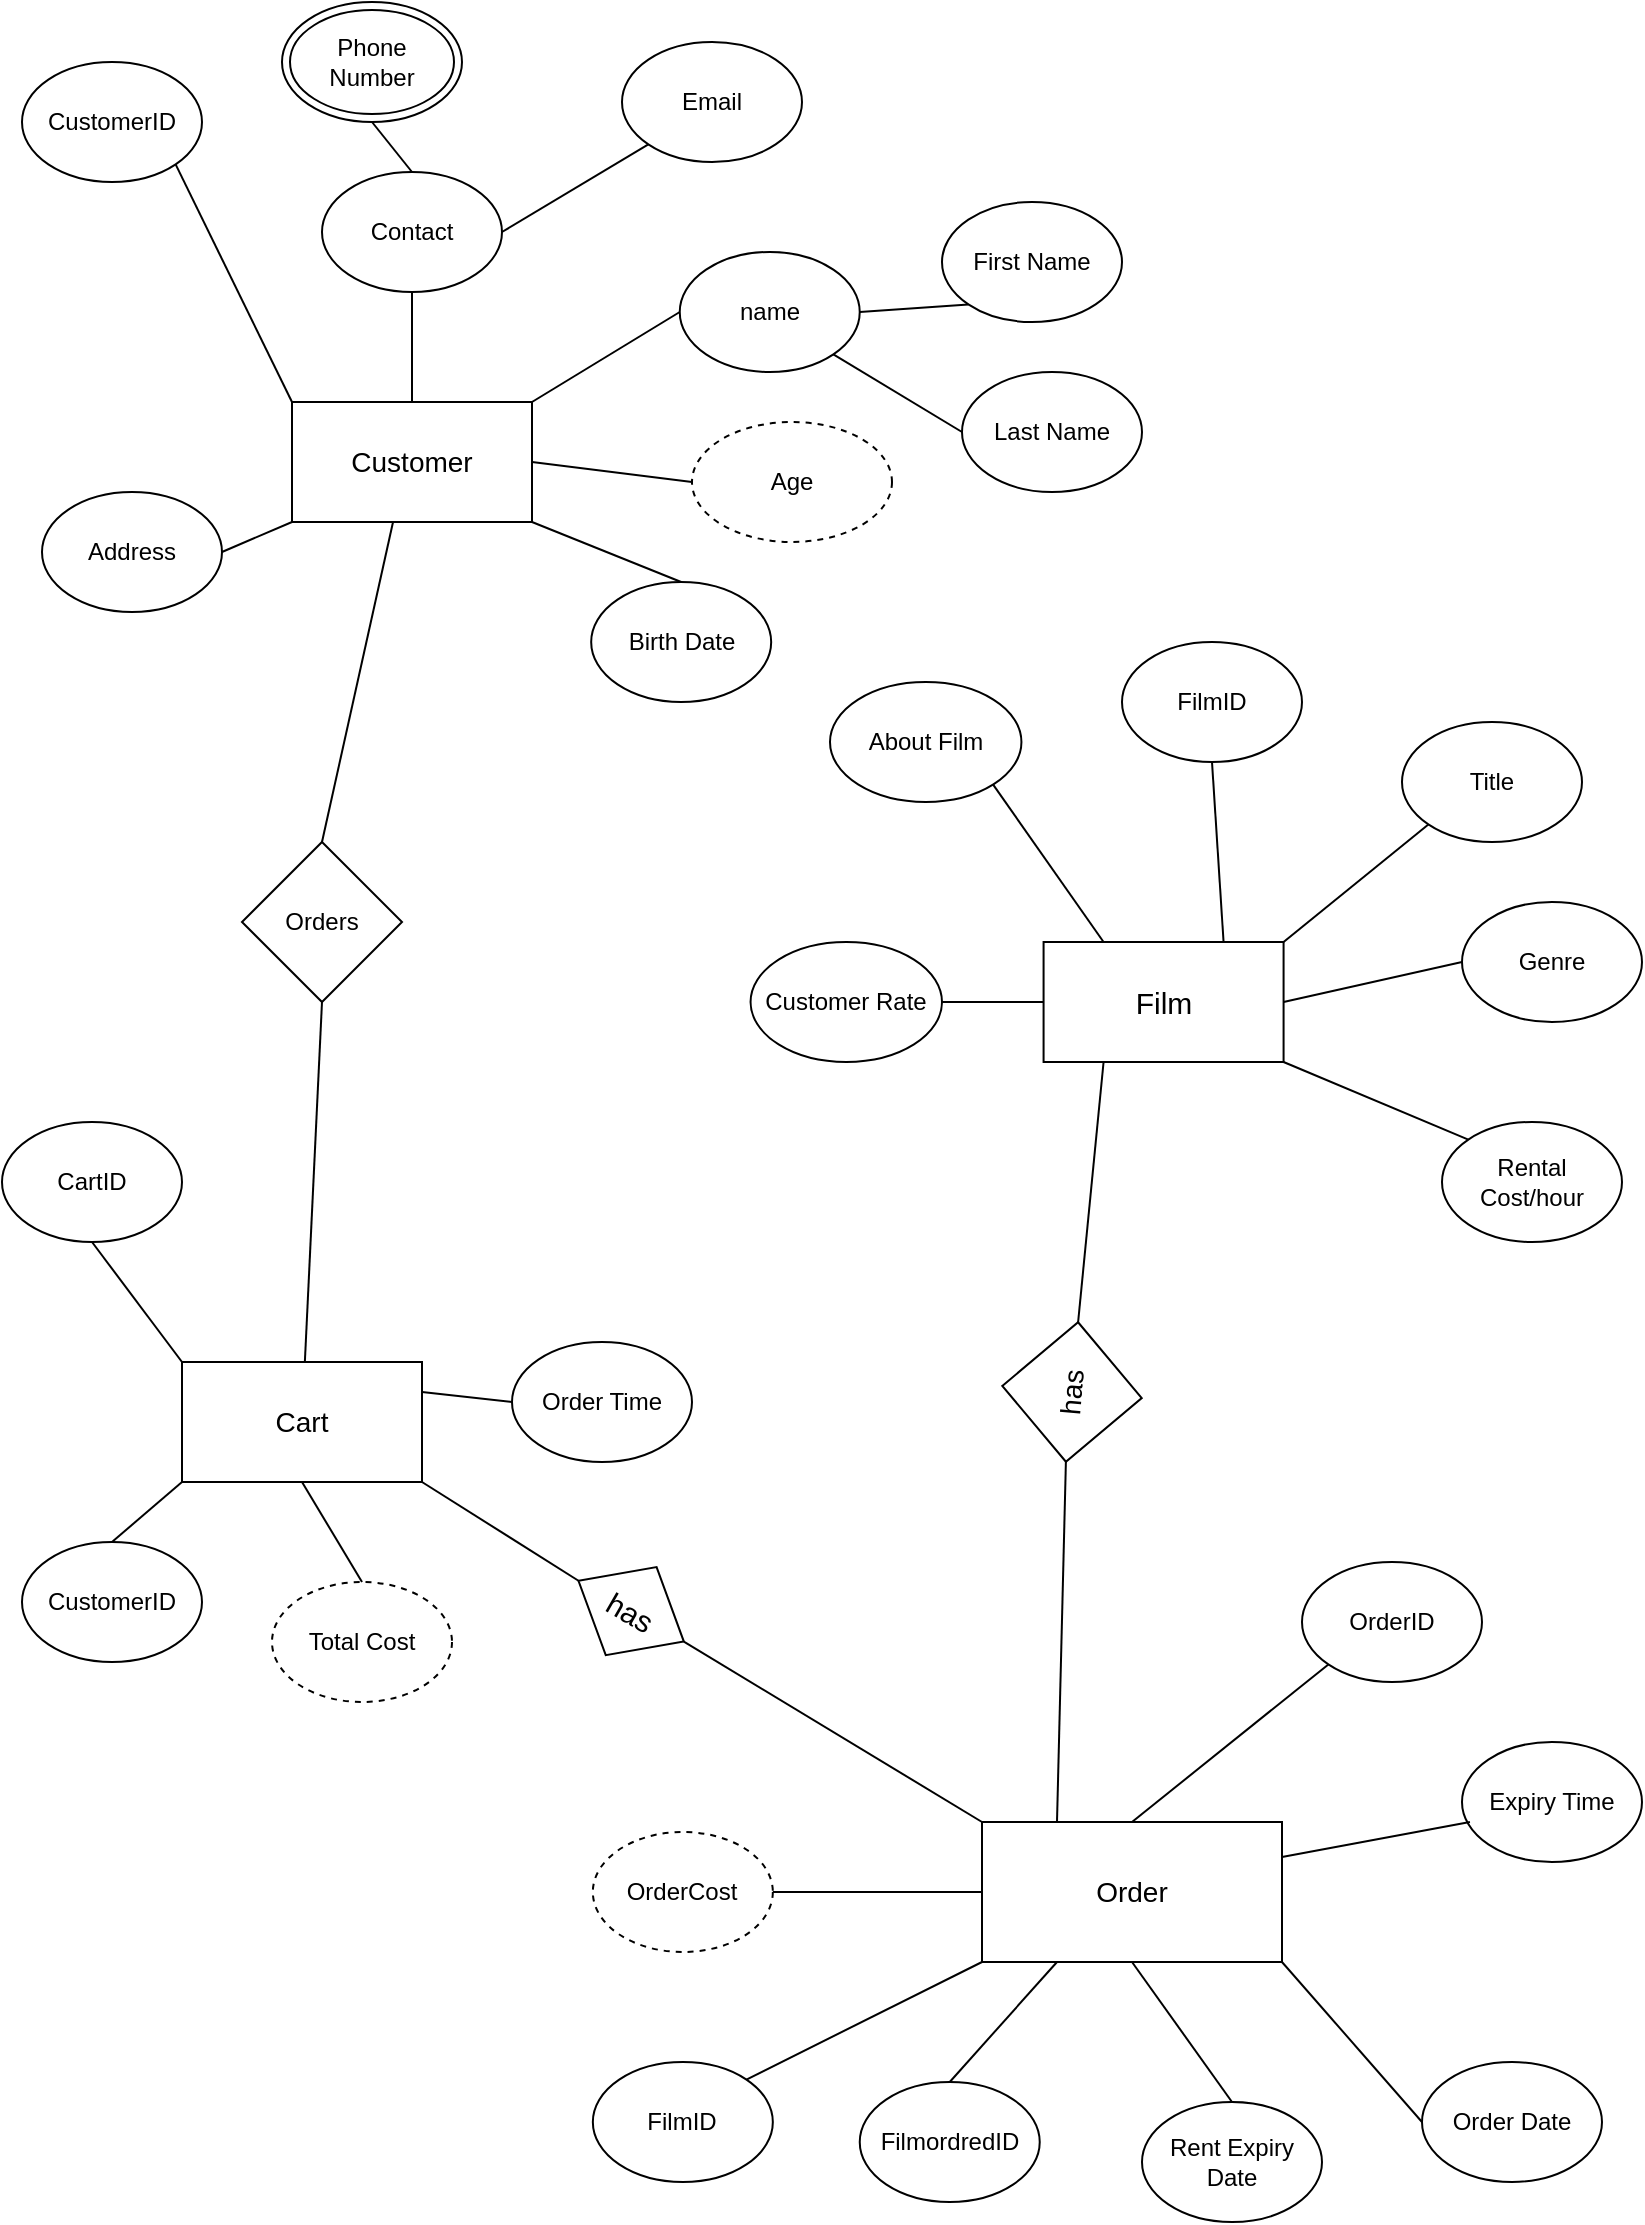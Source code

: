 <mxfile version="24.2.8" type="github">
  <diagram name="Page-1" id="vGDeRjqGXOJl4leBaBhJ">
    <mxGraphModel dx="1222" dy="642" grid="1" gridSize="10" guides="1" tooltips="1" connect="1" arrows="1" fold="1" page="1" pageScale="1" pageWidth="827" pageHeight="1169" math="0" shadow="0">
      <root>
        <mxCell id="0" />
        <mxCell id="1" parent="0" />
        <object label="&lt;font style=&quot;font-size: 14px;&quot;&gt;Customer&lt;/font&gt;" id="GZiK_Tk-cb5tHkqbghsa-1">
          <mxCell style="rounded=0;whiteSpace=wrap;html=1;direction=west;" parent="1" vertex="1">
            <mxGeometry x="145" y="220" width="120" height="60" as="geometry" />
          </mxCell>
        </object>
        <mxCell id="GZiK_Tk-cb5tHkqbghsa-2" value="Orders" style="rhombus;whiteSpace=wrap;html=1;" parent="1" vertex="1">
          <mxGeometry x="120" y="440" width="80" height="80" as="geometry" />
        </mxCell>
        <mxCell id="GZiK_Tk-cb5tHkqbghsa-3" value="Address" style="ellipse;whiteSpace=wrap;html=1;" parent="1" vertex="1">
          <mxGeometry x="20" y="265" width="90" height="60" as="geometry" />
        </mxCell>
        <mxCell id="GZiK_Tk-cb5tHkqbghsa-8" value="Age" style="ellipse;whiteSpace=wrap;html=1;align=center;dashed=1;" parent="1" vertex="1">
          <mxGeometry x="345" y="230" width="100" height="60" as="geometry" />
        </mxCell>
        <object label="&lt;font style=&quot;font-size: 15px;&quot;&gt;Film&lt;/font&gt;" id="gotA2SrYVA_luQLaHB4u-1">
          <mxCell style="rounded=0;whiteSpace=wrap;html=1;direction=west;" vertex="1" parent="1">
            <mxGeometry x="520.79" y="490" width="120" height="60" as="geometry" />
          </mxCell>
        </object>
        <object label="&lt;font style=&quot;font-size: 14px;&quot;&gt;Cart&lt;/font&gt;" id="gotA2SrYVA_luQLaHB4u-3">
          <mxCell style="rounded=0;whiteSpace=wrap;html=1;direction=west;" vertex="1" parent="1">
            <mxGeometry x="90" y="700" width="120" height="60" as="geometry" />
          </mxCell>
        </object>
        <mxCell id="gotA2SrYVA_luQLaHB4u-5" value="CustomerID" style="ellipse;whiteSpace=wrap;html=1;" vertex="1" parent="1">
          <mxGeometry x="10" y="50" width="90" height="60" as="geometry" />
        </mxCell>
        <mxCell id="gotA2SrYVA_luQLaHB4u-6" value="FilmID" style="ellipse;whiteSpace=wrap;html=1;" vertex="1" parent="1">
          <mxGeometry x="560" y="340" width="90" height="60" as="geometry" />
        </mxCell>
        <mxCell id="gotA2SrYVA_luQLaHB4u-7" value="name" style="ellipse;whiteSpace=wrap;html=1;" vertex="1" parent="1">
          <mxGeometry x="338.87" y="145" width="90" height="60" as="geometry" />
        </mxCell>
        <mxCell id="gotA2SrYVA_luQLaHB4u-9" value="Genre" style="ellipse;whiteSpace=wrap;html=1;" vertex="1" parent="1">
          <mxGeometry x="730" y="470" width="90" height="60" as="geometry" />
        </mxCell>
        <mxCell id="gotA2SrYVA_luQLaHB4u-10" value="Rental Cost/hour" style="ellipse;whiteSpace=wrap;html=1;" vertex="1" parent="1">
          <mxGeometry x="720" y="580" width="90" height="60" as="geometry" />
        </mxCell>
        <mxCell id="gotA2SrYVA_luQLaHB4u-11" value="Title" style="ellipse;whiteSpace=wrap;html=1;" vertex="1" parent="1">
          <mxGeometry x="700" y="380" width="90" height="60" as="geometry" />
        </mxCell>
        <mxCell id="gotA2SrYVA_luQLaHB4u-14" value="CustomerID" style="ellipse;whiteSpace=wrap;html=1;" vertex="1" parent="1">
          <mxGeometry x="10" y="790" width="90" height="60" as="geometry" />
        </mxCell>
        <mxCell id="gotA2SrYVA_luQLaHB4u-15" value="Total Cost" style="ellipse;whiteSpace=wrap;html=1;dashed=1;" vertex="1" parent="1">
          <mxGeometry x="135" y="810" width="90" height="60" as="geometry" />
        </mxCell>
        <mxCell id="gotA2SrYVA_luQLaHB4u-16" value="OrderID" style="ellipse;whiteSpace=wrap;html=1;" vertex="1" parent="1">
          <mxGeometry x="650" y="800" width="90" height="60" as="geometry" />
        </mxCell>
        <object label="&lt;div style=&quot;font-size: 13px;&quot;&gt;&lt;font style=&quot;font-size: 14px;&quot;&gt;Order&lt;/font&gt;&lt;/div&gt;" id="gotA2SrYVA_luQLaHB4u-17">
          <mxCell style="rounded=0;whiteSpace=wrap;html=1;direction=west;" vertex="1" parent="1">
            <mxGeometry x="490" y="930" width="150" height="70" as="geometry" />
          </mxCell>
        </object>
        <mxCell id="gotA2SrYVA_luQLaHB4u-18" value="Order Date" style="ellipse;whiteSpace=wrap;html=1;" vertex="1" parent="1">
          <mxGeometry x="710" y="1050" width="90" height="60" as="geometry" />
        </mxCell>
        <mxCell id="gotA2SrYVA_luQLaHB4u-19" value="Expiry Time" style="ellipse;whiteSpace=wrap;html=1;" vertex="1" parent="1">
          <mxGeometry x="730" y="890" width="90" height="60" as="geometry" />
        </mxCell>
        <mxCell id="gotA2SrYVA_luQLaHB4u-20" value="FilmordredID" style="ellipse;whiteSpace=wrap;html=1;" vertex="1" parent="1">
          <mxGeometry x="428.87" y="1060" width="90" height="60" as="geometry" />
        </mxCell>
        <mxCell id="gotA2SrYVA_luQLaHB4u-21" value="Birth Date" style="ellipse;whiteSpace=wrap;html=1;" vertex="1" parent="1">
          <mxGeometry x="294.59" y="310" width="90" height="60" as="geometry" />
        </mxCell>
        <mxCell id="gotA2SrYVA_luQLaHB4u-24" value="" style="endArrow=none;html=1;rounded=0;entryX=0.579;entryY=0;entryDx=0;entryDy=0;entryPerimeter=0;exitX=0.5;exitY=0;exitDx=0;exitDy=0;" edge="1" parent="1" source="GZiK_Tk-cb5tHkqbghsa-2" target="GZiK_Tk-cb5tHkqbghsa-1">
          <mxGeometry width="50" height="50" relative="1" as="geometry">
            <mxPoint x="200" y="360" as="sourcePoint" />
            <mxPoint x="295" y="310" as="targetPoint" />
            <Array as="points" />
          </mxGeometry>
        </mxCell>
        <mxCell id="gotA2SrYVA_luQLaHB4u-25" value="" style="endArrow=none;html=1;rounded=0;entryX=0.5;entryY=1;entryDx=0;entryDy=0;" edge="1" parent="1" source="gotA2SrYVA_luQLaHB4u-3" target="GZiK_Tk-cb5tHkqbghsa-2">
          <mxGeometry width="50" height="50" relative="1" as="geometry">
            <mxPoint x="105" y="490" as="sourcePoint" />
            <mxPoint x="200" y="440" as="targetPoint" />
            <Array as="points" />
          </mxGeometry>
        </mxCell>
        <mxCell id="gotA2SrYVA_luQLaHB4u-29" value="" style="endArrow=none;html=1;rounded=0;entryX=0.5;entryY=1;entryDx=0;entryDy=0;exitX=0.25;exitY=1;exitDx=0;exitDy=0;" edge="1" parent="1" source="gotA2SrYVA_luQLaHB4u-1" target="gotA2SrYVA_luQLaHB4u-6">
          <mxGeometry width="50" height="50" relative="1" as="geometry">
            <mxPoint x="587.5" y="480" as="sourcePoint" />
            <mxPoint x="682.5" y="430" as="targetPoint" />
            <Array as="points" />
          </mxGeometry>
        </mxCell>
        <mxCell id="gotA2SrYVA_luQLaHB4u-31" value="" style="endArrow=none;html=1;rounded=0;entryX=0;entryY=1;entryDx=0;entryDy=0;exitX=0;exitY=1;exitDx=0;exitDy=0;" edge="1" parent="1" source="gotA2SrYVA_luQLaHB4u-1" target="gotA2SrYVA_luQLaHB4u-11">
          <mxGeometry width="50" height="50" relative="1" as="geometry">
            <mxPoint x="605" y="480" as="sourcePoint" />
            <mxPoint x="700" y="430" as="targetPoint" />
            <Array as="points" />
          </mxGeometry>
        </mxCell>
        <mxCell id="gotA2SrYVA_luQLaHB4u-32" value="" style="endArrow=none;html=1;rounded=0;entryX=1;entryY=1;entryDx=0;entryDy=0;exitX=1;exitY=1;exitDx=0;exitDy=0;" edge="1" parent="1" source="GZiK_Tk-cb5tHkqbghsa-1" target="gotA2SrYVA_luQLaHB4u-5">
          <mxGeometry width="50" height="50" relative="1" as="geometry">
            <mxPoint y="140" as="sourcePoint" />
            <mxPoint x="95" y="90" as="targetPoint" />
            <Array as="points" />
          </mxGeometry>
        </mxCell>
        <mxCell id="gotA2SrYVA_luQLaHB4u-33" value="" style="endArrow=none;html=1;rounded=0;exitX=0;exitY=0;exitDx=0;exitDy=0;entryX=0;entryY=0;entryDx=0;entryDy=0;" edge="1" parent="1" source="gotA2SrYVA_luQLaHB4u-1" target="gotA2SrYVA_luQLaHB4u-10">
          <mxGeometry width="50" height="50" relative="1" as="geometry">
            <mxPoint x="660" y="575" as="sourcePoint" />
            <mxPoint x="710" y="590" as="targetPoint" />
            <Array as="points" />
          </mxGeometry>
        </mxCell>
        <mxCell id="gotA2SrYVA_luQLaHB4u-35" value="" style="endArrow=none;html=1;rounded=0;entryX=0;entryY=0.5;entryDx=0;entryDy=0;exitX=0;exitY=0.5;exitDx=0;exitDy=0;" edge="1" parent="1" source="gotA2SrYVA_luQLaHB4u-1" target="gotA2SrYVA_luQLaHB4u-9">
          <mxGeometry width="50" height="50" relative="1" as="geometry">
            <mxPoint x="690" y="540" as="sourcePoint" />
            <mxPoint x="762.5" y="460" as="targetPoint" />
            <Array as="points" />
          </mxGeometry>
        </mxCell>
        <mxCell id="gotA2SrYVA_luQLaHB4u-36" value="" style="endArrow=none;html=1;rounded=0;entryX=0;entryY=0.5;entryDx=0;entryDy=0;exitX=0;exitY=0.5;exitDx=0;exitDy=0;" edge="1" parent="1" source="GZiK_Tk-cb5tHkqbghsa-1" target="GZiK_Tk-cb5tHkqbghsa-8">
          <mxGeometry width="50" height="50" relative="1" as="geometry">
            <mxPoint x="415" y="160" as="sourcePoint" />
            <mxPoint x="360" y="90" as="targetPoint" />
            <Array as="points" />
          </mxGeometry>
        </mxCell>
        <mxCell id="gotA2SrYVA_luQLaHB4u-37" value="" style="endArrow=none;html=1;rounded=0;entryX=0;entryY=0;entryDx=0;entryDy=0;exitX=0.5;exitY=0;exitDx=0;exitDy=0;" edge="1" parent="1" source="gotA2SrYVA_luQLaHB4u-21" target="GZiK_Tk-cb5tHkqbghsa-1">
          <mxGeometry width="50" height="50" relative="1" as="geometry">
            <mxPoint x="425" y="210" as="sourcePoint" />
            <mxPoint x="370" y="140" as="targetPoint" />
            <Array as="points" />
          </mxGeometry>
        </mxCell>
        <mxCell id="gotA2SrYVA_luQLaHB4u-38" value="" style="endArrow=none;html=1;rounded=0;entryX=0;entryY=1;entryDx=0;entryDy=0;exitX=0.5;exitY=1;exitDx=0;exitDy=0;" edge="1" parent="1" source="gotA2SrYVA_luQLaHB4u-17" target="gotA2SrYVA_luQLaHB4u-16">
          <mxGeometry width="50" height="50" relative="1" as="geometry">
            <mxPoint x="550" y="810" as="sourcePoint" />
            <mxPoint x="-25" y="605" as="targetPoint" />
            <Array as="points" />
          </mxGeometry>
        </mxCell>
        <mxCell id="gotA2SrYVA_luQLaHB4u-39" value="" style="endArrow=none;html=1;rounded=0;entryX=1;entryY=0.5;entryDx=0;entryDy=0;exitX=1;exitY=0;exitDx=0;exitDy=0;" edge="1" parent="1" source="GZiK_Tk-cb5tHkqbghsa-1" target="GZiK_Tk-cb5tHkqbghsa-3">
          <mxGeometry width="50" height="50" relative="1" as="geometry">
            <mxPoint x="395" y="345" as="sourcePoint" />
            <mxPoint x="260" y="330" as="targetPoint" />
            <Array as="points" />
          </mxGeometry>
        </mxCell>
        <mxCell id="gotA2SrYVA_luQLaHB4u-40" value="" style="endArrow=none;html=1;rounded=0;entryX=1;entryY=0;entryDx=0;entryDy=0;exitX=0.5;exitY=0;exitDx=0;exitDy=0;" edge="1" parent="1" source="gotA2SrYVA_luQLaHB4u-14" target="gotA2SrYVA_luQLaHB4u-3">
          <mxGeometry width="50" height="50" relative="1" as="geometry">
            <mxPoint x="123" y="709" as="sourcePoint" />
            <mxPoint x="110" y="650" as="targetPoint" />
            <Array as="points" />
          </mxGeometry>
        </mxCell>
        <mxCell id="gotA2SrYVA_luQLaHB4u-42" value="" style="endArrow=none;html=1;rounded=0;entryX=0.5;entryY=0;entryDx=0;entryDy=0;exitX=0.5;exitY=0;exitDx=0;exitDy=0;" edge="1" parent="1" source="gotA2SrYVA_luQLaHB4u-15" target="gotA2SrYVA_luQLaHB4u-3">
          <mxGeometry width="50" height="50" relative="1" as="geometry">
            <mxPoint x="240" y="690" as="sourcePoint" />
            <mxPoint x="235" y="650" as="targetPoint" />
            <Array as="points" />
          </mxGeometry>
        </mxCell>
        <mxCell id="gotA2SrYVA_luQLaHB4u-43" value="" style="endArrow=none;html=1;rounded=0;entryX=0;entryY=0;entryDx=0;entryDy=0;exitX=0;exitY=0.5;exitDx=0;exitDy=0;" edge="1" parent="1" source="gotA2SrYVA_luQLaHB4u-18" target="gotA2SrYVA_luQLaHB4u-17">
          <mxGeometry width="50" height="50" relative="1" as="geometry">
            <mxPoint x="657.5" y="930" as="sourcePoint" />
            <mxPoint x="652.5" y="880" as="targetPoint" />
            <Array as="points" />
          </mxGeometry>
        </mxCell>
        <mxCell id="gotA2SrYVA_luQLaHB4u-44" value="" style="endArrow=none;html=1;rounded=0;entryX=0.75;entryY=0;entryDx=0;entryDy=0;exitX=0.5;exitY=0;exitDx=0;exitDy=0;" edge="1" parent="1" source="gotA2SrYVA_luQLaHB4u-20" target="gotA2SrYVA_luQLaHB4u-17">
          <mxGeometry width="50" height="50" relative="1" as="geometry">
            <mxPoint x="415" y="960" as="sourcePoint" />
            <mxPoint x="410" y="910" as="targetPoint" />
            <Array as="points" />
          </mxGeometry>
        </mxCell>
        <mxCell id="gotA2SrYVA_luQLaHB4u-45" value="" style="endArrow=none;html=1;rounded=0;exitX=0.044;exitY=0.667;exitDx=0;exitDy=0;exitPerimeter=0;entryX=0;entryY=0.75;entryDx=0;entryDy=0;" edge="1" parent="1" source="gotA2SrYVA_luQLaHB4u-19" target="gotA2SrYVA_luQLaHB4u-17">
          <mxGeometry width="50" height="50" relative="1" as="geometry">
            <mxPoint x="683" y="949" as="sourcePoint" />
            <mxPoint x="670" y="920" as="targetPoint" />
            <Array as="points" />
          </mxGeometry>
        </mxCell>
        <mxCell id="gotA2SrYVA_luQLaHB4u-46" value="About Film" style="ellipse;whiteSpace=wrap;html=1;" vertex="1" parent="1">
          <mxGeometry x="414" y="360" width="95.72" height="60" as="geometry" />
        </mxCell>
        <mxCell id="gotA2SrYVA_luQLaHB4u-47" value="" style="endArrow=none;html=1;rounded=0;exitX=1;exitY=1;exitDx=0;exitDy=0;entryX=0.75;entryY=1;entryDx=0;entryDy=0;" edge="1" parent="1" source="gotA2SrYVA_luQLaHB4u-46" target="gotA2SrYVA_luQLaHB4u-1">
          <mxGeometry width="50" height="50" relative="1" as="geometry">
            <mxPoint x="590" y="630" as="sourcePoint" />
            <mxPoint x="500" y="490" as="targetPoint" />
            <Array as="points" />
          </mxGeometry>
        </mxCell>
        <mxCell id="gotA2SrYVA_luQLaHB4u-48" value="" style="endArrow=none;html=1;rounded=0;entryX=0;entryY=0.5;entryDx=0;entryDy=0;exitX=0;exitY=1;exitDx=0;exitDy=0;" edge="1" parent="1" source="GZiK_Tk-cb5tHkqbghsa-1" target="gotA2SrYVA_luQLaHB4u-7">
          <mxGeometry width="50" height="50" relative="1" as="geometry">
            <mxPoint x="220" y="160" as="sourcePoint" />
            <mxPoint x="290" y="90" as="targetPoint" />
            <Array as="points" />
          </mxGeometry>
        </mxCell>
        <mxCell id="gotA2SrYVA_luQLaHB4u-49" value="First Name" style="ellipse;whiteSpace=wrap;html=1;" vertex="1" parent="1">
          <mxGeometry x="470" y="120" width="90" height="60" as="geometry" />
        </mxCell>
        <mxCell id="gotA2SrYVA_luQLaHB4u-50" value="Last Name" style="ellipse;whiteSpace=wrap;html=1;" vertex="1" parent="1">
          <mxGeometry x="480" y="205" width="90" height="60" as="geometry" />
        </mxCell>
        <mxCell id="gotA2SrYVA_luQLaHB4u-51" value="" style="endArrow=none;html=1;rounded=0;entryX=0;entryY=1;entryDx=0;entryDy=0;exitX=1;exitY=0.5;exitDx=0;exitDy=0;" edge="1" parent="1" source="gotA2SrYVA_luQLaHB4u-7" target="gotA2SrYVA_luQLaHB4u-49">
          <mxGeometry width="50" height="50" relative="1" as="geometry">
            <mxPoint x="207" y="59" as="sourcePoint" />
            <mxPoint x="280" y="30" as="targetPoint" />
            <Array as="points" />
          </mxGeometry>
        </mxCell>
        <mxCell id="gotA2SrYVA_luQLaHB4u-52" value="" style="endArrow=none;html=1;rounded=0;entryX=0;entryY=0.5;entryDx=0;entryDy=0;exitX=1;exitY=1;exitDx=0;exitDy=0;" edge="1" parent="1" source="gotA2SrYVA_luQLaHB4u-7" target="gotA2SrYVA_luQLaHB4u-50">
          <mxGeometry width="50" height="50" relative="1" as="geometry">
            <mxPoint x="368.5" y="114.5" as="sourcePoint" />
            <mxPoint x="441.5" y="85.5" as="targetPoint" />
            <Array as="points" />
          </mxGeometry>
        </mxCell>
        <mxCell id="gotA2SrYVA_luQLaHB4u-53" value="Order Time" style="ellipse;whiteSpace=wrap;html=1;" vertex="1" parent="1">
          <mxGeometry x="255" y="690" width="90" height="60" as="geometry" />
        </mxCell>
        <mxCell id="gotA2SrYVA_luQLaHB4u-55" value="" style="endArrow=none;html=1;rounded=0;entryX=0;entryY=0.5;entryDx=0;entryDy=0;exitX=0;exitY=0.75;exitDx=0;exitDy=0;" edge="1" parent="1" source="gotA2SrYVA_luQLaHB4u-3" target="gotA2SrYVA_luQLaHB4u-53">
          <mxGeometry width="50" height="50" relative="1" as="geometry">
            <mxPoint x="223" y="589" as="sourcePoint" />
            <mxPoint x="220" y="530" as="targetPoint" />
            <Array as="points" />
          </mxGeometry>
        </mxCell>
        <mxCell id="gotA2SrYVA_luQLaHB4u-56" value="Contact" style="ellipse;whiteSpace=wrap;html=1;" vertex="1" parent="1">
          <mxGeometry x="160" y="105" width="90" height="60" as="geometry" />
        </mxCell>
        <mxCell id="gotA2SrYVA_luQLaHB4u-57" value="" style="endArrow=none;html=1;rounded=0;entryX=0.5;entryY=1;entryDx=0;entryDy=0;exitX=0.5;exitY=1;exitDx=0;exitDy=0;" edge="1" parent="1" source="GZiK_Tk-cb5tHkqbghsa-1" target="gotA2SrYVA_luQLaHB4u-56">
          <mxGeometry width="50" height="50" relative="1" as="geometry">
            <mxPoint x="183" y="149" as="sourcePoint" />
            <mxPoint x="120" y="90" as="targetPoint" />
            <Array as="points" />
          </mxGeometry>
        </mxCell>
        <mxCell id="gotA2SrYVA_luQLaHB4u-60" value="FilmID" style="ellipse;whiteSpace=wrap;html=1;" vertex="1" parent="1">
          <mxGeometry x="295.42" y="1050" width="90" height="60" as="geometry" />
        </mxCell>
        <mxCell id="gotA2SrYVA_luQLaHB4u-62" value="" style="endArrow=none;html=1;rounded=0;exitX=1;exitY=0;exitDx=0;exitDy=0;entryX=1;entryY=0;entryDx=0;entryDy=0;" edge="1" parent="1" source="gotA2SrYVA_luQLaHB4u-17" target="gotA2SrYVA_luQLaHB4u-60">
          <mxGeometry width="50" height="50" relative="1" as="geometry">
            <mxPoint x="520" y="760" as="sourcePoint" />
            <mxPoint x="250" y="790" as="targetPoint" />
            <Array as="points" />
          </mxGeometry>
        </mxCell>
        <mxCell id="gotA2SrYVA_luQLaHB4u-64" value="Rent Expiry Date" style="ellipse;whiteSpace=wrap;html=1;" vertex="1" parent="1">
          <mxGeometry x="570" y="1070" width="90" height="60" as="geometry" />
        </mxCell>
        <mxCell id="gotA2SrYVA_luQLaHB4u-65" value="" style="endArrow=none;html=1;rounded=0;exitX=0.5;exitY=0;exitDx=0;exitDy=0;entryX=0.5;entryY=0;entryDx=0;entryDy=0;" edge="1" parent="1" source="gotA2SrYVA_luQLaHB4u-64" target="gotA2SrYVA_luQLaHB4u-17">
          <mxGeometry width="50" height="50" relative="1" as="geometry">
            <mxPoint x="620" y="970" as="sourcePoint" />
            <mxPoint x="530" y="900" as="targetPoint" />
            <Array as="points" />
          </mxGeometry>
        </mxCell>
        <mxCell id="gotA2SrYVA_luQLaHB4u-68" value="&lt;font style=&quot;font-size: 15px;&quot;&gt;has&lt;/font&gt;" style="rhombus;whiteSpace=wrap;html=1;rotation=30;" vertex="1" parent="1">
          <mxGeometry x="284.17" y="799.16" width="60.83" height="50.84" as="geometry" />
        </mxCell>
        <mxCell id="gotA2SrYVA_luQLaHB4u-70" value="" style="endArrow=none;html=1;rounded=0;exitX=1;exitY=0.5;exitDx=0;exitDy=0;entryX=1;entryY=1;entryDx=0;entryDy=0;" edge="1" parent="1" source="gotA2SrYVA_luQLaHB4u-68" target="gotA2SrYVA_luQLaHB4u-17">
          <mxGeometry width="50" height="50" relative="1" as="geometry">
            <mxPoint x="393" y="825.5" as="sourcePoint" />
            <mxPoint x="350" y="884.5" as="targetPoint" />
            <Array as="points" />
          </mxGeometry>
        </mxCell>
        <mxCell id="gotA2SrYVA_luQLaHB4u-71" value="" style="endArrow=none;html=1;rounded=0;exitX=0;exitY=0;exitDx=0;exitDy=0;entryX=0;entryY=0.5;entryDx=0;entryDy=0;" edge="1" parent="1" source="gotA2SrYVA_luQLaHB4u-3" target="gotA2SrYVA_luQLaHB4u-68">
          <mxGeometry width="50" height="50" relative="1" as="geometry">
            <mxPoint x="230" y="691" as="sourcePoint" />
            <mxPoint x="306" y="720" as="targetPoint" />
            <Array as="points" />
          </mxGeometry>
        </mxCell>
        <mxCell id="gotA2SrYVA_luQLaHB4u-72" value="OrderCost" style="ellipse;whiteSpace=wrap;html=1;dashed=1;" vertex="1" parent="1">
          <mxGeometry x="295.42" y="935" width="90" height="60" as="geometry" />
        </mxCell>
        <mxCell id="gotA2SrYVA_luQLaHB4u-73" value="" style="endArrow=none;html=1;rounded=0;entryX=1;entryY=0.5;entryDx=0;entryDy=0;exitX=1;exitY=0.5;exitDx=0;exitDy=0;" edge="1" parent="1" source="gotA2SrYVA_luQLaHB4u-17" target="gotA2SrYVA_luQLaHB4u-72">
          <mxGeometry width="50" height="50" relative="1" as="geometry">
            <mxPoint x="460" y="850" as="sourcePoint" />
            <mxPoint x="380" y="880" as="targetPoint" />
            <Array as="points" />
          </mxGeometry>
        </mxCell>
        <mxCell id="gotA2SrYVA_luQLaHB4u-74" value="" style="endArrow=none;html=1;rounded=0;exitX=0.75;exitY=1;exitDx=0;exitDy=0;entryX=0;entryY=0.5;entryDx=0;entryDy=0;" edge="1" parent="1" source="gotA2SrYVA_luQLaHB4u-17" target="gotA2SrYVA_luQLaHB4u-75">
          <mxGeometry width="50" height="50" relative="1" as="geometry">
            <mxPoint x="555" y="830" as="sourcePoint" />
            <mxPoint x="520" y="720" as="targetPoint" />
            <Array as="points" />
          </mxGeometry>
        </mxCell>
        <mxCell id="gotA2SrYVA_luQLaHB4u-75" value="&lt;font style=&quot;font-size: 14px;&quot;&gt;has&lt;br&gt;&lt;/font&gt;" style="rhombus;whiteSpace=wrap;html=1;rotation=-85;" vertex="1" parent="1">
          <mxGeometry x="500.0" y="680" width="70" height="70" as="geometry" />
        </mxCell>
        <mxCell id="gotA2SrYVA_luQLaHB4u-76" value="" style="endArrow=none;html=1;rounded=0;exitX=0.75;exitY=0;exitDx=0;exitDy=0;entryX=1;entryY=0.5;entryDx=0;entryDy=0;" edge="1" parent="1" source="gotA2SrYVA_luQLaHB4u-1" target="gotA2SrYVA_luQLaHB4u-75">
          <mxGeometry width="50" height="50" relative="1" as="geometry">
            <mxPoint x="518" y="830" as="sourcePoint" />
            <mxPoint x="530" y="728" as="targetPoint" />
            <Array as="points" />
          </mxGeometry>
        </mxCell>
        <mxCell id="gotA2SrYVA_luQLaHB4u-78" value="CartID" style="ellipse;whiteSpace=wrap;html=1;" vertex="1" parent="1">
          <mxGeometry y="580" width="90" height="60" as="geometry" />
        </mxCell>
        <mxCell id="gotA2SrYVA_luQLaHB4u-79" value="Phone Number" style="ellipse;whiteSpace=wrap;html=1;shape=doubleEllipse" vertex="1" parent="1">
          <mxGeometry x="140" y="20" width="90" height="60" as="geometry" />
        </mxCell>
        <mxCell id="gotA2SrYVA_luQLaHB4u-80" value="Email" style="ellipse;whiteSpace=wrap;html=1;" vertex="1" parent="1">
          <mxGeometry x="310" y="40" width="90" height="60" as="geometry" />
        </mxCell>
        <mxCell id="gotA2SrYVA_luQLaHB4u-82" value="" style="endArrow=none;html=1;rounded=0;entryX=0.5;entryY=1;entryDx=0;entryDy=0;exitX=0.5;exitY=0;exitDx=0;exitDy=0;" edge="1" parent="1" source="gotA2SrYVA_luQLaHB4u-56" target="gotA2SrYVA_luQLaHB4u-79">
          <mxGeometry width="50" height="50" relative="1" as="geometry">
            <mxPoint x="270" y="120" as="sourcePoint" />
            <mxPoint x="290" y="85" as="targetPoint" />
            <Array as="points" />
          </mxGeometry>
        </mxCell>
        <mxCell id="gotA2SrYVA_luQLaHB4u-83" value="" style="endArrow=none;html=1;rounded=0;entryX=0;entryY=1;entryDx=0;entryDy=0;exitX=1;exitY=0.5;exitDx=0;exitDy=0;" edge="1" parent="1" source="gotA2SrYVA_luQLaHB4u-56" target="gotA2SrYVA_luQLaHB4u-80">
          <mxGeometry width="50" height="50" relative="1" as="geometry">
            <mxPoint x="280" y="145" as="sourcePoint" />
            <mxPoint x="300" y="110" as="targetPoint" />
            <Array as="points" />
          </mxGeometry>
        </mxCell>
        <mxCell id="gotA2SrYVA_luQLaHB4u-85" value="" style="endArrow=none;html=1;rounded=0;entryX=0.5;entryY=1;entryDx=0;entryDy=0;exitX=1;exitY=1;exitDx=0;exitDy=0;" edge="1" parent="1" source="gotA2SrYVA_luQLaHB4u-3" target="gotA2SrYVA_luQLaHB4u-78">
          <mxGeometry width="50" height="50" relative="1" as="geometry">
            <mxPoint x="260" y="610" as="sourcePoint" />
            <mxPoint x="285" y="560" as="targetPoint" />
            <Array as="points" />
          </mxGeometry>
        </mxCell>
        <mxCell id="gotA2SrYVA_luQLaHB4u-92" value="" style="endArrow=none;html=1;rounded=0;exitX=1;exitY=0.5;exitDx=0;exitDy=0;entryX=1;entryY=0.5;entryDx=0;entryDy=0;" edge="1" parent="1" source="gotA2SrYVA_luQLaHB4u-98" target="gotA2SrYVA_luQLaHB4u-1">
          <mxGeometry width="50" height="50" relative="1" as="geometry">
            <mxPoint x="492.524" y="518.133" as="sourcePoint" />
            <mxPoint x="453.59" y="520" as="targetPoint" />
            <Array as="points" />
          </mxGeometry>
        </mxCell>
        <mxCell id="gotA2SrYVA_luQLaHB4u-98" value="Customer Rate" style="ellipse;whiteSpace=wrap;html=1;" vertex="1" parent="1">
          <mxGeometry x="374.28" y="490" width="95.72" height="60" as="geometry" />
        </mxCell>
      </root>
    </mxGraphModel>
  </diagram>
</mxfile>
